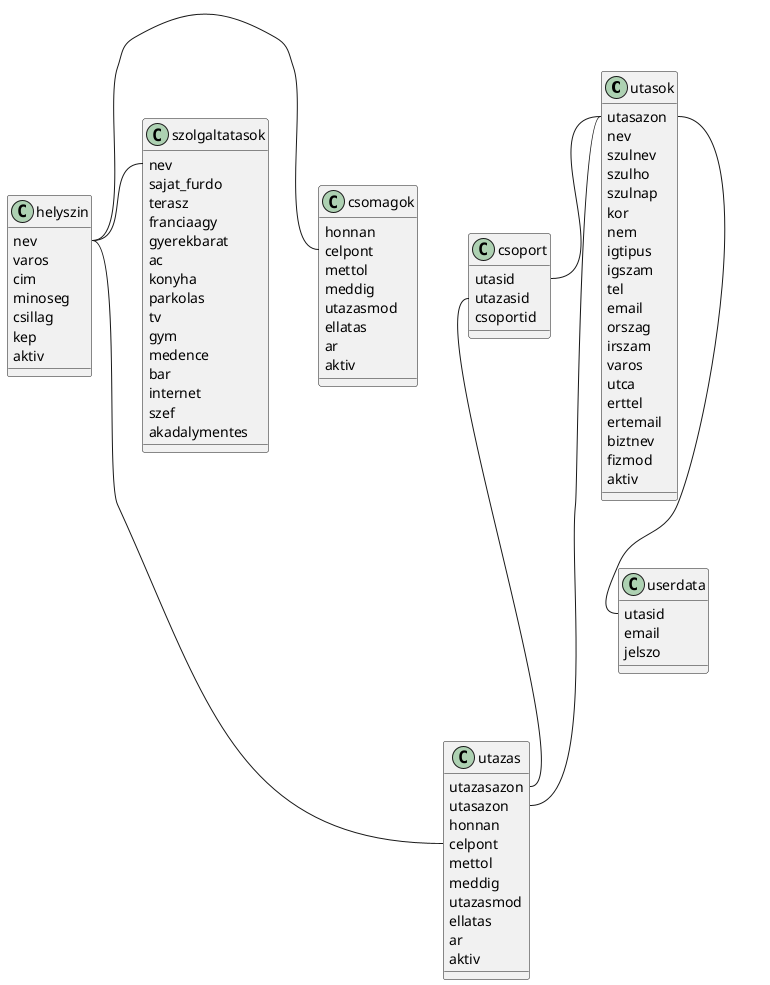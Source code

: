 @startuml Database-structure



class utasok{
    utasazon
    nev
    szulnev
    szulho
    szulnap
    kor
    nem
    igtipus
    igszam
    tel
    email
    orszag
    irszam
    varos
    utca
    erttel
    ertemail
    biztnev
    fizmod
    aktiv
}

class utazas{
    utazasazon
    utasazon
    honnan
    celpont
    mettol
    meddig
    utazasmod
    ellatas
    ar
    aktiv

}

class userdata {
    utasid
    email
    jelszo
}

class csoport{
    utasid
    utazasid
    csoportid
}

class helyszin {
    nev
    varos
    cim
    minoseg
    csillag
    kep
    aktiv
}

class csomagok {
    honnan
    celpont
    mettol
    meddig
    utazasmod
    ellatas
    ar
    aktiv
}

class szolgaltatasok {
    nev
    sajat_furdo
    terasz
    franciaagy
    gyerekbarat
    ac
    konyha
    parkolas
    tv
    gym
    medence
    bar
    internet
    szef
    akadalymentes
}


utasok::utasazon -right- utazas::utasazon
utasok::utasazon -down- userdata::utasid
csoport::utasid -right- utasok::utasazon
csoport::utazasid --- utazas::utazasazon
helyszin::nev --- utazas::celpont
csomagok::celpont -left- helyszin::nev
szolgaltatasok::nev -left- helyszin::nev


@enduml